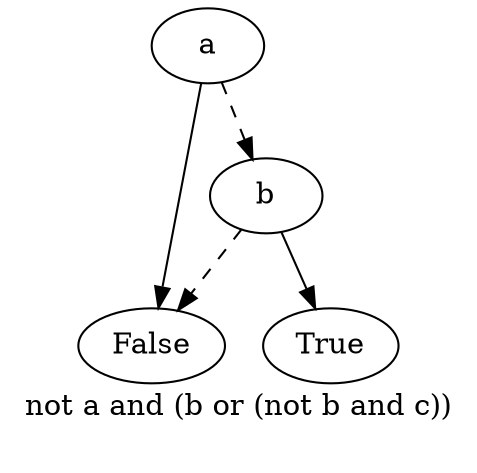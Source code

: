 digraph{
label="not a and (b or (not b and c))\n\n"
2746076261392[label=a]2746076264432[label="b
"]
2746076261392 -> 2746076264432[style=dashed label="" fontcolor = gray]
2746076264112[label="False
"]
2746076264432 -> 2746076264112[style=dashed label="" fontcolor = gray]
2746076250512[label="True
"]
2746076264432 -> 2746076250512 [label="" fontcolor = gray]
2746076264112[label="False
"]
2746076261392 -> 2746076264112 [label="" fontcolor = gray]
}